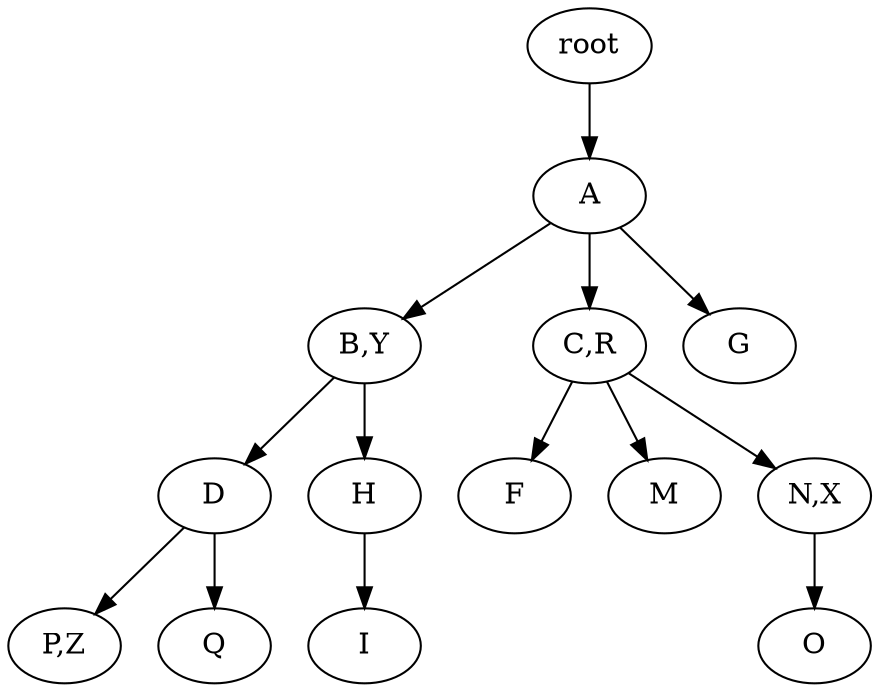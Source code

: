 strict digraph G {
	graph [name=G];
	0	 [label=root];
	1	 [label=A];
	0 -> 1;
	2	 [label="B,Y"];
	1 -> 2;
	3	 [label="C,R"];
	1 -> 3;
	7	 [label=G];
	1 -> 7;
	4	 [label=D];
	2 -> 4;
	8	 [label=H];
	2 -> 8;
	6	 [label=F];
	3 -> 6;
	11	 [label=M];
	3 -> 11;
	12	 [label="N,X"];
	3 -> 12;
	14	 [label="P,Z"];
	4 -> 14;
	15	 [label=Q];
	4 -> 15;
	9	 [label=I];
	8 -> 9;
	13	 [label=O];
	12 -> 13;
}
